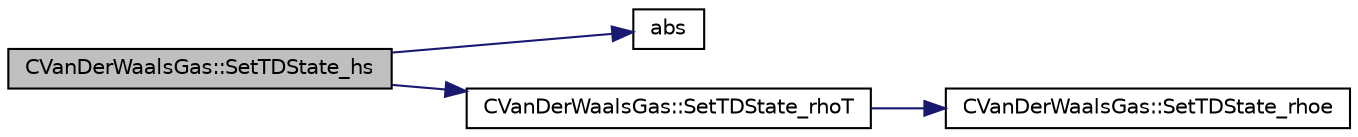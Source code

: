 digraph "CVanDerWaalsGas::SetTDState_hs"
{
 // LATEX_PDF_SIZE
  edge [fontname="Helvetica",fontsize="10",labelfontname="Helvetica",labelfontsize="10"];
  node [fontname="Helvetica",fontsize="10",shape=record];
  rankdir="LR";
  Node1 [label="CVanDerWaalsGas::SetTDState_hs",height=0.2,width=0.4,color="black", fillcolor="grey75", style="filled", fontcolor="black",tooltip="Set the Dimensionless state using Enthalpy and Entropy."];
  Node1 -> Node2 [color="midnightblue",fontsize="10",style="solid",fontname="Helvetica"];
  Node2 [label="abs",height=0.2,width=0.4,color="black", fillcolor="white", style="filled",URL="$group__SIMD.html#gaf7650d08e2a58ed700276ddc70f72f96",tooltip=" "];
  Node1 -> Node3 [color="midnightblue",fontsize="10",style="solid",fontname="Helvetica"];
  Node3 [label="CVanDerWaalsGas::SetTDState_rhoT",height=0.2,width=0.4,color="black", fillcolor="white", style="filled",URL="$classCVanDerWaalsGas.html#ab22fe66d1a8d3215dc7eaa6fd2ae544e",tooltip="Set the Dimensionless state using Density and Temperature."];
  Node3 -> Node4 [color="midnightblue",fontsize="10",style="solid",fontname="Helvetica"];
  Node4 [label="CVanDerWaalsGas::SetTDState_rhoe",height=0.2,width=0.4,color="black", fillcolor="white", style="filled",URL="$classCVanDerWaalsGas.html#ae5bc1ea081a267022bc6c6626b17179b",tooltip="Set the Dimensionless State using Density and Internal Energy."];
}
